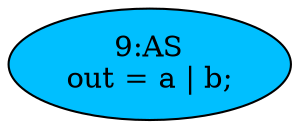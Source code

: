 strict digraph "" {
	node [label="\N"];
	"9:AS"	[ast="<pyverilog.vparser.ast.Assign object at 0x7fd57a866150>",
		def_var="['out']",
		fillcolor=deepskyblue,
		label="9:AS
out = a | b;",
		statements="[]",
		style=filled,
		typ=Assign,
		use_var="['a', 'b']"];
}
